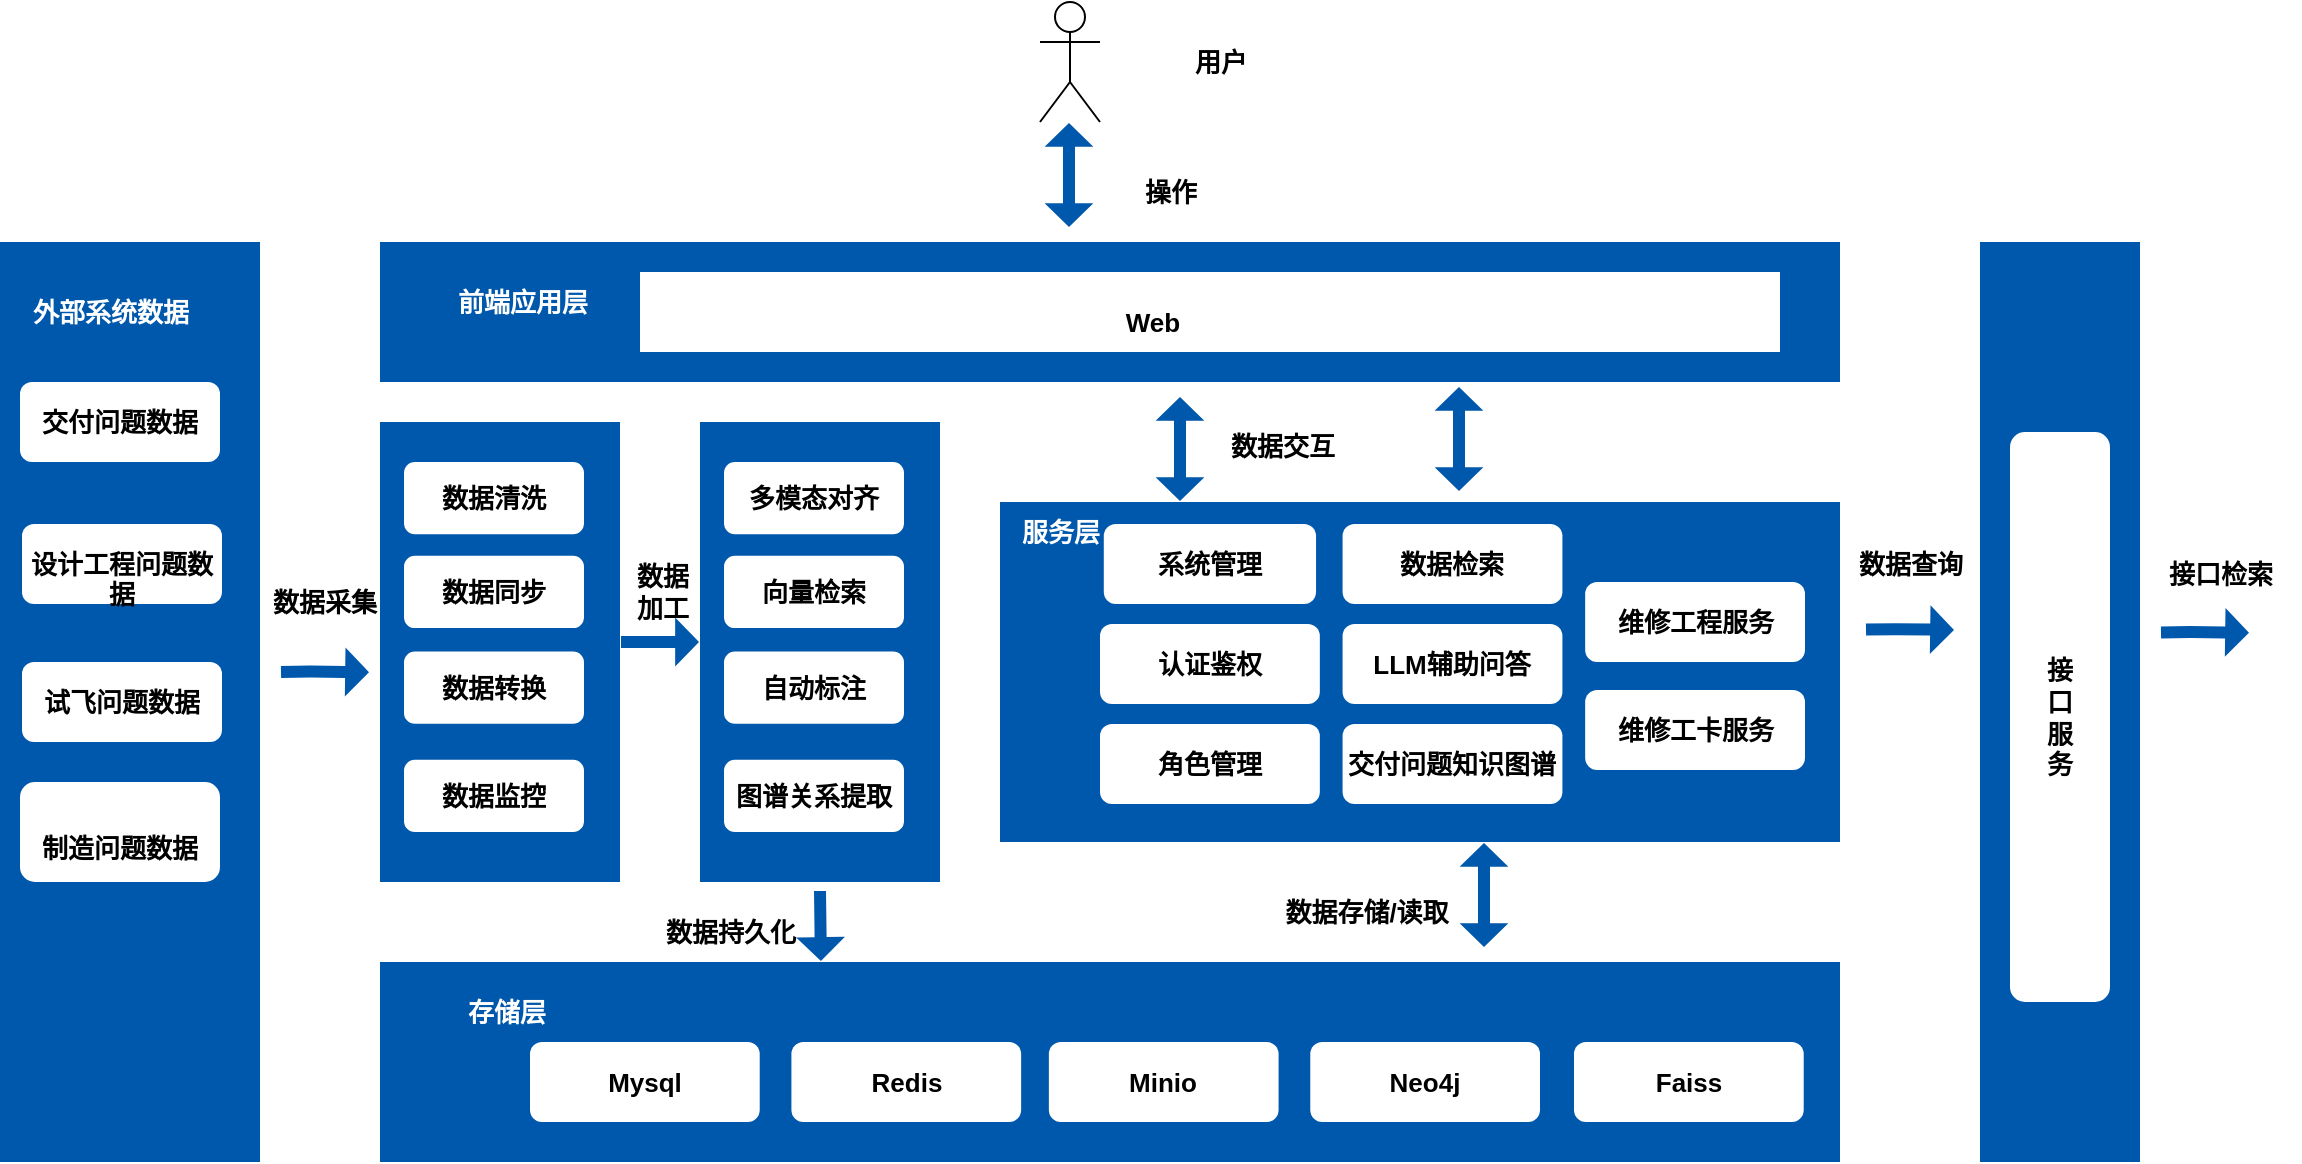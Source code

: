 <mxfile version="27.1.4">
  <diagram name="第 1 页" id="B9_Pr61pazwP7C0NusES">
    <mxGraphModel dx="1289" dy="663" grid="1" gridSize="10" guides="1" tooltips="1" connect="1" arrows="1" fold="1" page="1" pageScale="1" pageWidth="827" pageHeight="1169" math="0" shadow="0">
      <root>
        <mxCell id="0" />
        <mxCell id="1" parent="0" />
        <mxCell id="XB3XbLuwrJ9-ErVMFBuZ-1" value="Actor" style="shape=umlActor;verticalLabelPosition=bottom;verticalAlign=top;html=1;outlineConnect=0;fontColor=none;noLabel=1;" parent="1" vertex="1">
          <mxGeometry x="560" y="200" width="30" height="60" as="geometry" />
        </mxCell>
        <mxCell id="XB3XbLuwrJ9-ErVMFBuZ-2" value="" style="shape=flexArrow;endArrow=classic;startArrow=classic;html=1;rounded=0;width=6;startSize=3.64;endSize=3.64;endWidth=17.388;startWidth=17.388;entryX=0.197;entryY=0.995;entryDx=0;entryDy=0;entryPerimeter=0;fontStyle=1;fontSize=13;strokeColor=none;fillColor=#0058AC;" parent="1" edge="1">
          <mxGeometry width="100" height="100" relative="1" as="geometry">
            <mxPoint x="574.5" y="313" as="sourcePoint" />
            <mxPoint x="574.496" y="260.0" as="targetPoint" />
          </mxGeometry>
        </mxCell>
        <mxCell id="XB3XbLuwrJ9-ErVMFBuZ-3" value="" style="rounded=0;whiteSpace=wrap;html=1;fillColor=#0058AC;fontStyle=1;fontSize=13;strokeColor=none;" parent="1" vertex="1">
          <mxGeometry x="230" y="320" width="730" height="70" as="geometry" />
        </mxCell>
        <mxCell id="XB3XbLuwrJ9-ErVMFBuZ-4" value="前端应用层" style="text;html=1;align=center;verticalAlign=middle;resizable=0;points=[];autosize=1;strokeColor=none;fillColor=none;fontColor=#FFFFFF;fontStyle=1;fontSize=13;" parent="1" vertex="1">
          <mxGeometry x="256" y="335" width="90" height="30" as="geometry" />
        </mxCell>
        <mxCell id="XB3XbLuwrJ9-ErVMFBuZ-5" value="" style="rounded=0;whiteSpace=wrap;html=1;fillColor=#FFFFFF;fontStyle=1;fontSize=13;strokeColor=none;" parent="1" vertex="1">
          <mxGeometry x="360" y="335" width="570" height="40" as="geometry" />
        </mxCell>
        <mxCell id="XB3XbLuwrJ9-ErVMFBuZ-6" value="Web" style="text;html=1;align=center;verticalAlign=middle;resizable=0;points=[];autosize=1;strokeColor=none;fillColor=none;fontStyle=1;fontSize=13;" parent="1" vertex="1">
          <mxGeometry x="590.5" y="345" width="50" height="30" as="geometry" />
        </mxCell>
        <mxCell id="XB3XbLuwrJ9-ErVMFBuZ-9" value="" style="rounded=0;whiteSpace=wrap;html=1;fillColor=#0058AC;fontStyle=1;fontSize=13;strokeColor=none;" parent="1" vertex="1">
          <mxGeometry x="540" y="450" width="420" height="170" as="geometry" />
        </mxCell>
        <mxCell id="XB3XbLuwrJ9-ErVMFBuZ-10" value="服务层" style="text;html=1;align=center;verticalAlign=middle;resizable=0;points=[];autosize=1;strokeColor=none;fillColor=none;fontColor=#FFFFFF;fontStyle=1;fontSize=13;" parent="1" vertex="1">
          <mxGeometry x="540" y="450" width="60" height="30" as="geometry" />
        </mxCell>
        <mxCell id="XB3XbLuwrJ9-ErVMFBuZ-23" value="" style="shape=flexArrow;endArrow=classic;startArrow=classic;html=1;rounded=0;width=6;startSize=3.64;endSize=3.64;endWidth=17.388;startWidth=17.388;entryX=0.197;entryY=0.995;entryDx=0;entryDy=0;entryPerimeter=0;fontStyle=1;fontSize=13;strokeColor=none;fillColor=#0058AC;" parent="1" edge="1">
          <mxGeometry width="100" height="100" relative="1" as="geometry">
            <mxPoint x="630" y="450" as="sourcePoint" />
            <mxPoint x="629.996" y="397.0" as="targetPoint" />
          </mxGeometry>
        </mxCell>
        <mxCell id="XB3XbLuwrJ9-ErVMFBuZ-24" value="" style="shape=flexArrow;endArrow=classic;startArrow=classic;html=1;rounded=0;width=6;startSize=3.64;endSize=3.64;endWidth=17.388;startWidth=17.388;entryX=0.197;entryY=0.995;entryDx=0;entryDy=0;entryPerimeter=0;fontStyle=1;fontSize=13;strokeColor=none;fillColor=#0058AC;" parent="1" edge="1">
          <mxGeometry width="100" height="100" relative="1" as="geometry">
            <mxPoint x="769.5" y="445" as="sourcePoint" />
            <mxPoint x="769.496" y="392.0" as="targetPoint" />
          </mxGeometry>
        </mxCell>
        <mxCell id="XB3XbLuwrJ9-ErVMFBuZ-35" value="c&lt;span style=&quot;color: rgba(0, 0, 0, 0); font-family: monospace; font-size: 0px; font-weight: 400; text-align: start; text-wrap-mode: nowrap;&quot;&gt;%3CmxGraphModel%3E%3Croot%3E%3CmxCell%20id%3D%220%22%2F%3E%3CmxCell%20id%3D%221%22%20parent%3D%220%22%2F%3E%3CmxCell%20id%3D%222%22%20value%3D%22%E7%BB%B4%E4%BF%AE%E5%B7%A5%E7%A8%8B%E6%95%B0%E6%8D%AE%E6%9C%8D%E5%8A%A1%22%20style%3D%22rounded%3D1%3BwhiteSpace%3Dwrap%3Bhtml%3D1%3BfontStyle%3D1%3BfontSize%3D13%3BstrokeColor%3Dnone%3BfillColor%3D%23FFFFFF%3BfontColor%3D%23000000%3B%22%20vertex%3D%221%22%20parent%3D%221%22%3E%3CmxGeometry%20x%3D%22580%22%20y%3D%22465%22%20width%3D%22145%22%20height%3D%2240%22%20as%3D%22geometry%22%2F%3E%3C%2FmxCell%3E%3C%2Froot%3E%3C%2FmxGraphModel%3E&lt;/span&gt;" style="rounded=0;whiteSpace=wrap;html=1;fillColor=#0058AC;fontStyle=1;fontSize=13;strokeColor=none;" parent="1" vertex="1">
          <mxGeometry x="230" y="680" width="730" height="100" as="geometry" />
        </mxCell>
        <mxCell id="XB3XbLuwrJ9-ErVMFBuZ-37" value="" style="shape=flexArrow;endArrow=classic;startArrow=classic;html=1;rounded=0;width=6;startSize=3.64;endSize=3.64;endWidth=17.388;startWidth=17.388;entryX=0.197;entryY=0.995;entryDx=0;entryDy=0;entryPerimeter=0;fontStyle=1;fontSize=13;strokeColor=none;fillColor=#0058AC;" parent="1" edge="1">
          <mxGeometry width="100" height="100" relative="1" as="geometry">
            <mxPoint x="782" y="673" as="sourcePoint" />
            <mxPoint x="781.996" y="620" as="targetPoint" />
          </mxGeometry>
        </mxCell>
        <mxCell id="XB3XbLuwrJ9-ErVMFBuZ-38" value="存储层" style="text;html=1;align=center;verticalAlign=middle;resizable=0;points=[];autosize=1;strokeColor=none;fillColor=none;fontColor=#FFFFFF;fontStyle=1;fontSize=13;" parent="1" vertex="1">
          <mxGeometry x="262.5" y="690" width="60" height="30" as="geometry" />
        </mxCell>
        <mxCell id="XB3XbLuwrJ9-ErVMFBuZ-42" value="用户" style="text;html=1;align=center;verticalAlign=middle;resizable=0;points=[];autosize=1;strokeColor=none;fillColor=none;fontColor=#000000;fontStyle=1;fontSize=13;" parent="1" vertex="1">
          <mxGeometry x="625" y="215" width="50" height="30" as="geometry" />
        </mxCell>
        <mxCell id="XB3XbLuwrJ9-ErVMFBuZ-43" value="操作" style="text;html=1;align=center;verticalAlign=middle;resizable=0;points=[];autosize=1;strokeColor=none;fillColor=none;fontColor=#000000;fontStyle=1;fontSize=13;" parent="1" vertex="1">
          <mxGeometry x="600" y="280" width="50" height="30" as="geometry" />
        </mxCell>
        <mxCell id="XB3XbLuwrJ9-ErVMFBuZ-44" value="数据交互" style="text;html=1;align=center;verticalAlign=middle;resizable=0;points=[];autosize=1;strokeColor=none;fillColor=none;fontColor=#000000;fontStyle=1;fontSize=13;" parent="1" vertex="1">
          <mxGeometry x="640.5" y="407" width="80" height="30" as="geometry" />
        </mxCell>
        <mxCell id="XB3XbLuwrJ9-ErVMFBuZ-46" value="数据存储/读取" style="text;html=1;align=center;verticalAlign=middle;resizable=0;points=[];autosize=1;strokeColor=none;fillColor=none;fontColor=#000000;fontStyle=1;fontSize=13;" parent="1" vertex="1">
          <mxGeometry x="667.5" y="640" width="110" height="30" as="geometry" />
        </mxCell>
        <mxCell id="XB3XbLuwrJ9-ErVMFBuZ-51" value="" style="rounded=0;whiteSpace=wrap;html=1;fillColor=#0058AC;fontStyle=1;fontSize=13;strokeColor=none;" parent="1" vertex="1">
          <mxGeometry x="40" y="320" width="130" height="460" as="geometry" />
        </mxCell>
        <mxCell id="XB3XbLuwrJ9-ErVMFBuZ-52" value="外部系统数据" style="text;html=1;align=center;verticalAlign=middle;resizable=0;points=[];autosize=1;strokeColor=none;fillColor=none;fontColor=#FFFFFF;fontStyle=1;fontSize=13;" parent="1" vertex="1">
          <mxGeometry x="45" y="340" width="100" height="30" as="geometry" />
        </mxCell>
        <mxCell id="XB3XbLuwrJ9-ErVMFBuZ-53" value="交付问题数据" style="rounded=1;whiteSpace=wrap;html=1;fontStyle=1;fontSize=13;strokeColor=none;fillColor=#FFFFFF;fontColor=#000000;" parent="1" vertex="1">
          <mxGeometry x="50" y="390" width="100" height="40" as="geometry" />
        </mxCell>
        <mxCell id="XB3XbLuwrJ9-ErVMFBuZ-54" value="&lt;br&gt;&lt;div&gt;设计工程问题数据&lt;/div&gt;" style="rounded=1;whiteSpace=wrap;html=1;fontStyle=1;fontSize=13;strokeColor=none;fillColor=#FFFFFF;fontColor=#000000;" parent="1" vertex="1">
          <mxGeometry x="51" y="461" width="100" height="40" as="geometry" />
        </mxCell>
        <mxCell id="XB3XbLuwrJ9-ErVMFBuZ-55" value="试飞问题数据" style="rounded=1;whiteSpace=wrap;html=1;fontStyle=1;fontSize=13;strokeColor=none;fillColor=#FFFFFF;fontColor=#000000;" parent="1" vertex="1">
          <mxGeometry x="51" y="530" width="100" height="40" as="geometry" />
        </mxCell>
        <mxCell id="XB3XbLuwrJ9-ErVMFBuZ-56" value="&lt;br&gt;&lt;div&gt;制造问题数据&lt;/div&gt;" style="rounded=1;whiteSpace=wrap;html=1;fontStyle=1;fontSize=13;strokeColor=none;fillColor=#FFFFFF;fontColor=#000000;" parent="1" vertex="1">
          <mxGeometry x="50" y="590" width="100" height="50" as="geometry" />
        </mxCell>
        <mxCell id="XB3XbLuwrJ9-ErVMFBuZ-58" value="" style="rounded=0;whiteSpace=wrap;html=1;fillColor=#0058AC;fontStyle=1;fontSize=13;strokeColor=none;" parent="1" vertex="1">
          <mxGeometry x="230" y="410" width="120" height="230" as="geometry" />
        </mxCell>
        <mxCell id="XB3XbLuwrJ9-ErVMFBuZ-63" value="" style="group" parent="1" vertex="1" connectable="0">
          <mxGeometry x="242" y="430" width="90" height="185" as="geometry" />
        </mxCell>
        <mxCell id="XB3XbLuwrJ9-ErVMFBuZ-59" value="数据清洗" style="rounded=1;whiteSpace=wrap;html=1;fontStyle=1;fontSize=13;strokeColor=none;fillColor=#FFFFFF;fontColor=#000000;" parent="XB3XbLuwrJ9-ErVMFBuZ-63" vertex="1">
          <mxGeometry width="90" height="36.098" as="geometry" />
        </mxCell>
        <mxCell id="XB3XbLuwrJ9-ErVMFBuZ-60" value="数据同步" style="rounded=1;whiteSpace=wrap;html=1;fontStyle=1;fontSize=13;strokeColor=none;fillColor=#FFFFFF;fontColor=#000000;" parent="XB3XbLuwrJ9-ErVMFBuZ-63" vertex="1">
          <mxGeometry y="46.927" width="90" height="36.098" as="geometry" />
        </mxCell>
        <mxCell id="XB3XbLuwrJ9-ErVMFBuZ-61" value="数据转换" style="rounded=1;whiteSpace=wrap;html=1;fontStyle=1;fontSize=13;strokeColor=none;fillColor=#FFFFFF;fontColor=#000000;" parent="XB3XbLuwrJ9-ErVMFBuZ-63" vertex="1">
          <mxGeometry y="94.756" width="90" height="36.098" as="geometry" />
        </mxCell>
        <mxCell id="XB3XbLuwrJ9-ErVMFBuZ-62" value="数据监控" style="rounded=1;whiteSpace=wrap;html=1;fontStyle=1;fontSize=13;strokeColor=none;fillColor=#FFFFFF;fontColor=#000000;" parent="XB3XbLuwrJ9-ErVMFBuZ-63" vertex="1">
          <mxGeometry y="148.902" width="90" height="36.098" as="geometry" />
        </mxCell>
        <mxCell id="XB3XbLuwrJ9-ErVMFBuZ-66" value="" style="shape=flexArrow;endArrow=classic;startArrow=none;html=1;rounded=0;width=6;startSize=3.64;endSize=3.64;endWidth=17.388;startWidth=17.388;fontStyle=1;fontSize=13;strokeColor=none;fillColor=#0058AC;startFill=0;" parent="1" edge="1">
          <mxGeometry width="100" height="100" relative="1" as="geometry">
            <mxPoint x="180" y="535" as="sourcePoint" />
            <mxPoint x="225" y="535.17" as="targetPoint" />
            <Array as="points">
              <mxPoint x="195" y="534.76" />
            </Array>
          </mxGeometry>
        </mxCell>
        <mxCell id="XB3XbLuwrJ9-ErVMFBuZ-68" value="" style="group" parent="1" vertex="1" connectable="0">
          <mxGeometry x="590" y="461" width="352.5" height="140" as="geometry" />
        </mxCell>
        <mxCell id="XB3XbLuwrJ9-ErVMFBuZ-11" value="系统管理" style="rounded=1;whiteSpace=wrap;html=1;fontStyle=1;fontSize=13;strokeColor=none;fillColor=#FFFFFF;fontColor=#000000;" parent="XB3XbLuwrJ9-ErVMFBuZ-68" vertex="1">
          <mxGeometry x="1.895" width="106.129" height="40" as="geometry" />
        </mxCell>
        <mxCell id="XB3XbLuwrJ9-ErVMFBuZ-12" value="数据检索" style="rounded=1;whiteSpace=wrap;html=1;fontStyle=1;fontSize=13;strokeColor=none;fillColor=#FFFFFF;fontColor=#000000;" parent="XB3XbLuwrJ9-ErVMFBuZ-68" vertex="1">
          <mxGeometry x="121.29" width="109.919" height="40" as="geometry" />
        </mxCell>
        <mxCell id="XB3XbLuwrJ9-ErVMFBuZ-13" value="维修工程服务" style="rounded=1;whiteSpace=wrap;html=1;fontStyle=1;fontSize=13;strokeColor=none;fillColor=#FFFFFF;fontColor=#000000;" parent="XB3XbLuwrJ9-ErVMFBuZ-68" vertex="1">
          <mxGeometry x="242.581" y="29" width="109.919" height="40" as="geometry" />
        </mxCell>
        <mxCell id="XB3XbLuwrJ9-ErVMFBuZ-14" value="认证鉴权" style="rounded=1;whiteSpace=wrap;html=1;fontStyle=1;fontSize=13;strokeColor=none;fillColor=#FFFFFF;fontColor=#000000;" parent="XB3XbLuwrJ9-ErVMFBuZ-68" vertex="1">
          <mxGeometry y="50" width="109.919" height="40" as="geometry" />
        </mxCell>
        <mxCell id="XB3XbLuwrJ9-ErVMFBuZ-15" value="LLM辅助问答" style="rounded=1;whiteSpace=wrap;html=1;fontStyle=1;fontSize=13;strokeColor=none;fillColor=#FFFFFF;fontColor=#000000;" parent="XB3XbLuwrJ9-ErVMFBuZ-68" vertex="1">
          <mxGeometry x="121.29" y="50" width="109.919" height="40" as="geometry" />
        </mxCell>
        <mxCell id="XB3XbLuwrJ9-ErVMFBuZ-18" value="交付问题知识图谱" style="rounded=1;whiteSpace=wrap;html=1;fontStyle=1;fontSize=13;strokeColor=none;fillColor=#FFFFFF;fontColor=#000000;" parent="XB3XbLuwrJ9-ErVMFBuZ-68" vertex="1">
          <mxGeometry x="121.29" y="100" width="109.919" height="40" as="geometry" />
        </mxCell>
        <mxCell id="XB3XbLuwrJ9-ErVMFBuZ-20" value="角色管理" style="rounded=1;whiteSpace=wrap;html=1;fontStyle=1;fontSize=13;strokeColor=none;fillColor=#FFFFFF;fontColor=#000000;" parent="XB3XbLuwrJ9-ErVMFBuZ-68" vertex="1">
          <mxGeometry y="100" width="109.919" height="40" as="geometry" />
        </mxCell>
        <mxCell id="XB3XbLuwrJ9-ErVMFBuZ-21" value="维修工卡服务" style="rounded=1;whiteSpace=wrap;html=1;fontStyle=1;fontSize=13;strokeColor=none;fillColor=#FFFFFF;fontColor=#000000;" parent="XB3XbLuwrJ9-ErVMFBuZ-68" vertex="1">
          <mxGeometry x="242.581" y="83" width="109.919" height="40" as="geometry" />
        </mxCell>
        <mxCell id="XB3XbLuwrJ9-ErVMFBuZ-69" value="" style="rounded=0;whiteSpace=wrap;html=1;fillColor=#0058AC;fontStyle=1;fontSize=13;strokeColor=none;" parent="1" vertex="1">
          <mxGeometry x="390" y="410" width="120" height="230" as="geometry" />
        </mxCell>
        <mxCell id="XB3XbLuwrJ9-ErVMFBuZ-70" value="" style="group" parent="1" vertex="1" connectable="0">
          <mxGeometry x="402" y="430" width="90" height="185" as="geometry" />
        </mxCell>
        <mxCell id="XB3XbLuwrJ9-ErVMFBuZ-71" value="多模态对齐" style="rounded=1;whiteSpace=wrap;html=1;fontStyle=1;fontSize=13;strokeColor=none;fillColor=#FFFFFF;fontColor=#000000;" parent="XB3XbLuwrJ9-ErVMFBuZ-70" vertex="1">
          <mxGeometry width="90" height="36.098" as="geometry" />
        </mxCell>
        <mxCell id="XB3XbLuwrJ9-ErVMFBuZ-72" value="向量检索" style="rounded=1;whiteSpace=wrap;html=1;fontStyle=1;fontSize=13;strokeColor=none;fillColor=#FFFFFF;fontColor=#000000;" parent="XB3XbLuwrJ9-ErVMFBuZ-70" vertex="1">
          <mxGeometry y="46.927" width="90" height="36.098" as="geometry" />
        </mxCell>
        <mxCell id="XB3XbLuwrJ9-ErVMFBuZ-73" value="自动标注" style="rounded=1;whiteSpace=wrap;html=1;fontStyle=1;fontSize=13;strokeColor=none;fillColor=#FFFFFF;fontColor=#000000;" parent="XB3XbLuwrJ9-ErVMFBuZ-70" vertex="1">
          <mxGeometry y="94.756" width="90" height="36.098" as="geometry" />
        </mxCell>
        <mxCell id="XB3XbLuwrJ9-ErVMFBuZ-74" value="图谱关系提取" style="rounded=1;whiteSpace=wrap;html=1;fontStyle=1;fontSize=13;strokeColor=none;fillColor=#FFFFFF;fontColor=#000000;" parent="XB3XbLuwrJ9-ErVMFBuZ-70" vertex="1">
          <mxGeometry y="148.902" width="90" height="36.098" as="geometry" />
        </mxCell>
        <mxCell id="XB3XbLuwrJ9-ErVMFBuZ-75" value="" style="shape=flexArrow;endArrow=classic;startArrow=none;html=1;rounded=0;width=6;startSize=3.64;endSize=3.64;endWidth=17.388;startWidth=17.388;fontStyle=1;fontSize=13;strokeColor=none;fillColor=#0058AC;startFill=0;" parent="1" edge="1">
          <mxGeometry width="100" height="100" relative="1" as="geometry">
            <mxPoint x="350" y="520" as="sourcePoint" />
            <mxPoint x="390" y="520" as="targetPoint" />
          </mxGeometry>
        </mxCell>
        <mxCell id="XB3XbLuwrJ9-ErVMFBuZ-76" value="&lt;span style=&quot;font-size: 13px; font-weight: 700;&quot;&gt;数据&lt;/span&gt;&lt;div&gt;&lt;span style=&quot;font-size: 13px; font-weight: 700;&quot;&gt;加工&lt;/span&gt;&lt;/div&gt;" style="text;html=1;align=center;verticalAlign=middle;resizable=0;points=[];autosize=1;strokeColor=none;fillColor=none;" parent="1" vertex="1">
          <mxGeometry x="346" y="475" width="50" height="40" as="geometry" />
        </mxCell>
        <mxCell id="XB3XbLuwrJ9-ErVMFBuZ-77" value="" style="shape=flexArrow;endArrow=classic;startArrow=none;html=1;rounded=0;width=6;startSize=3.64;endSize=3.64;endWidth=17.388;startWidth=17.388;fontStyle=1;fontSize=13;strokeColor=none;fillColor=#0058AC;startFill=0;entryX=0.302;entryY=0;entryDx=0;entryDy=0;entryPerimeter=0;" parent="1" target="XB3XbLuwrJ9-ErVMFBuZ-35" edge="1">
          <mxGeometry width="100" height="100" relative="1" as="geometry">
            <mxPoint x="450" y="644" as="sourcePoint" />
            <mxPoint x="400" y="530" as="targetPoint" />
          </mxGeometry>
        </mxCell>
        <mxCell id="XB3XbLuwrJ9-ErVMFBuZ-78" value="数据持久化" style="text;html=1;align=center;verticalAlign=middle;resizable=0;points=[];autosize=1;strokeColor=none;fillColor=none;fontColor=#000000;fontStyle=1;fontSize=13;" parent="1" vertex="1">
          <mxGeometry x="360" y="650" width="90" height="30" as="geometry" />
        </mxCell>
        <mxCell id="XB3XbLuwrJ9-ErVMFBuZ-79" value="数据采集" style="text;html=1;align=center;verticalAlign=middle;resizable=0;points=[];autosize=1;strokeColor=none;fillColor=none;fontColor=#000000;fontStyle=1;fontSize=13;" parent="1" vertex="1">
          <mxGeometry x="162" y="485" width="80" height="30" as="geometry" />
        </mxCell>
        <mxCell id="XB3XbLuwrJ9-ErVMFBuZ-80" value="" style="rounded=0;whiteSpace=wrap;html=1;fillColor=#0058AC;fontStyle=1;fontSize=13;strokeColor=none;" parent="1" vertex="1">
          <mxGeometry x="1030" y="320" width="80" height="460" as="geometry" />
        </mxCell>
        <mxCell id="XB3XbLuwrJ9-ErVMFBuZ-81" value="数据查询" style="text;html=1;align=center;verticalAlign=middle;resizable=0;points=[];autosize=1;strokeColor=none;fillColor=none;fontColor=#000000;fontStyle=1;fontSize=13;" parent="1" vertex="1">
          <mxGeometry x="955" y="466" width="80" height="30" as="geometry" />
        </mxCell>
        <mxCell id="XB3XbLuwrJ9-ErVMFBuZ-82" value="" style="shape=flexArrow;endArrow=classic;startArrow=none;html=1;rounded=0;width=6;startSize=3.64;endSize=3.64;endWidth=17.388;startWidth=17.388;fontStyle=1;fontSize=13;strokeColor=none;fillColor=#0058AC;startFill=0;" parent="1" edge="1">
          <mxGeometry width="100" height="100" relative="1" as="geometry">
            <mxPoint x="972.5" y="513.81" as="sourcePoint" />
            <mxPoint x="1017.5" y="513.98" as="targetPoint" />
            <Array as="points">
              <mxPoint x="987.5" y="513.57" />
            </Array>
          </mxGeometry>
        </mxCell>
        <mxCell id="XB3XbLuwrJ9-ErVMFBuZ-83" value="" style="shape=flexArrow;endArrow=classic;startArrow=none;html=1;rounded=0;width=6;startSize=3.64;endSize=3.64;endWidth=17.388;startWidth=17.388;fontStyle=1;fontSize=13;strokeColor=none;fillColor=#0058AC;startFill=0;" parent="1" edge="1">
          <mxGeometry width="100" height="100" relative="1" as="geometry">
            <mxPoint x="1120" y="515.24" as="sourcePoint" />
            <mxPoint x="1165" y="515.41" as="targetPoint" />
            <Array as="points">
              <mxPoint x="1135" y="515.0" />
            </Array>
          </mxGeometry>
        </mxCell>
        <mxCell id="XB3XbLuwrJ9-ErVMFBuZ-84" value="接口检索" style="text;html=1;align=center;verticalAlign=middle;resizable=0;points=[];autosize=1;strokeColor=none;fillColor=none;fontColor=#000000;fontStyle=1;fontSize=13;" parent="1" vertex="1">
          <mxGeometry x="1110" y="471" width="80" height="30" as="geometry" />
        </mxCell>
        <mxCell id="XB3XbLuwrJ9-ErVMFBuZ-39" value="Mysql" style="rounded=1;whiteSpace=wrap;html=1;fontStyle=1;fontSize=13;strokeColor=none;fillColor=#FFFFFF;fontColor=#000000;" parent="1" vertex="1">
          <mxGeometry x="305" y="720" width="114.863" height="40" as="geometry" />
        </mxCell>
        <mxCell id="XB3XbLuwrJ9-ErVMFBuZ-40" value="Redis" style="rounded=1;whiteSpace=wrap;html=1;fontStyle=1;fontSize=13;strokeColor=none;fillColor=#FFFFFF;fontColor=#000000;" parent="1" vertex="1">
          <mxGeometry x="435.706" y="720" width="114.863" height="40" as="geometry" />
        </mxCell>
        <mxCell id="XB3XbLuwrJ9-ErVMFBuZ-41" value="Minio" style="rounded=1;whiteSpace=wrap;html=1;fontStyle=1;fontSize=13;strokeColor=none;fillColor=#FFFFFF;fontColor=#000000;" parent="1" vertex="1">
          <mxGeometry x="564.431" y="720" width="114.863" height="40" as="geometry" />
        </mxCell>
        <mxCell id="XB3XbLuwrJ9-ErVMFBuZ-85" value="Neo4j" style="rounded=1;whiteSpace=wrap;html=1;fontStyle=1;fontSize=13;strokeColor=none;fillColor=#FFFFFF;fontColor=#000000;" parent="1" vertex="1">
          <mxGeometry x="695.137" y="720" width="114.863" height="40" as="geometry" />
        </mxCell>
        <mxCell id="XB3XbLuwrJ9-ErVMFBuZ-87" value="Faiss" style="rounded=1;whiteSpace=wrap;html=1;fontStyle=1;fontSize=13;strokeColor=none;fillColor=#FFFFFF;fontColor=#000000;" parent="1" vertex="1">
          <mxGeometry x="826.997" y="720" width="114.863" height="40" as="geometry" />
        </mxCell>
        <mxCell id="mYani0Ek3Jf26GIxue5f-1" value="接&lt;div&gt;口&lt;/div&gt;&lt;div&gt;服&lt;/div&gt;&lt;div&gt;务&lt;/div&gt;" style="rounded=1;whiteSpace=wrap;html=1;fontStyle=1;fontSize=13;strokeColor=none;fillColor=#FFFFFF;fontColor=#000000;" parent="1" vertex="1">
          <mxGeometry x="1045" y="415" width="50" height="285" as="geometry" />
        </mxCell>
      </root>
    </mxGraphModel>
  </diagram>
</mxfile>

